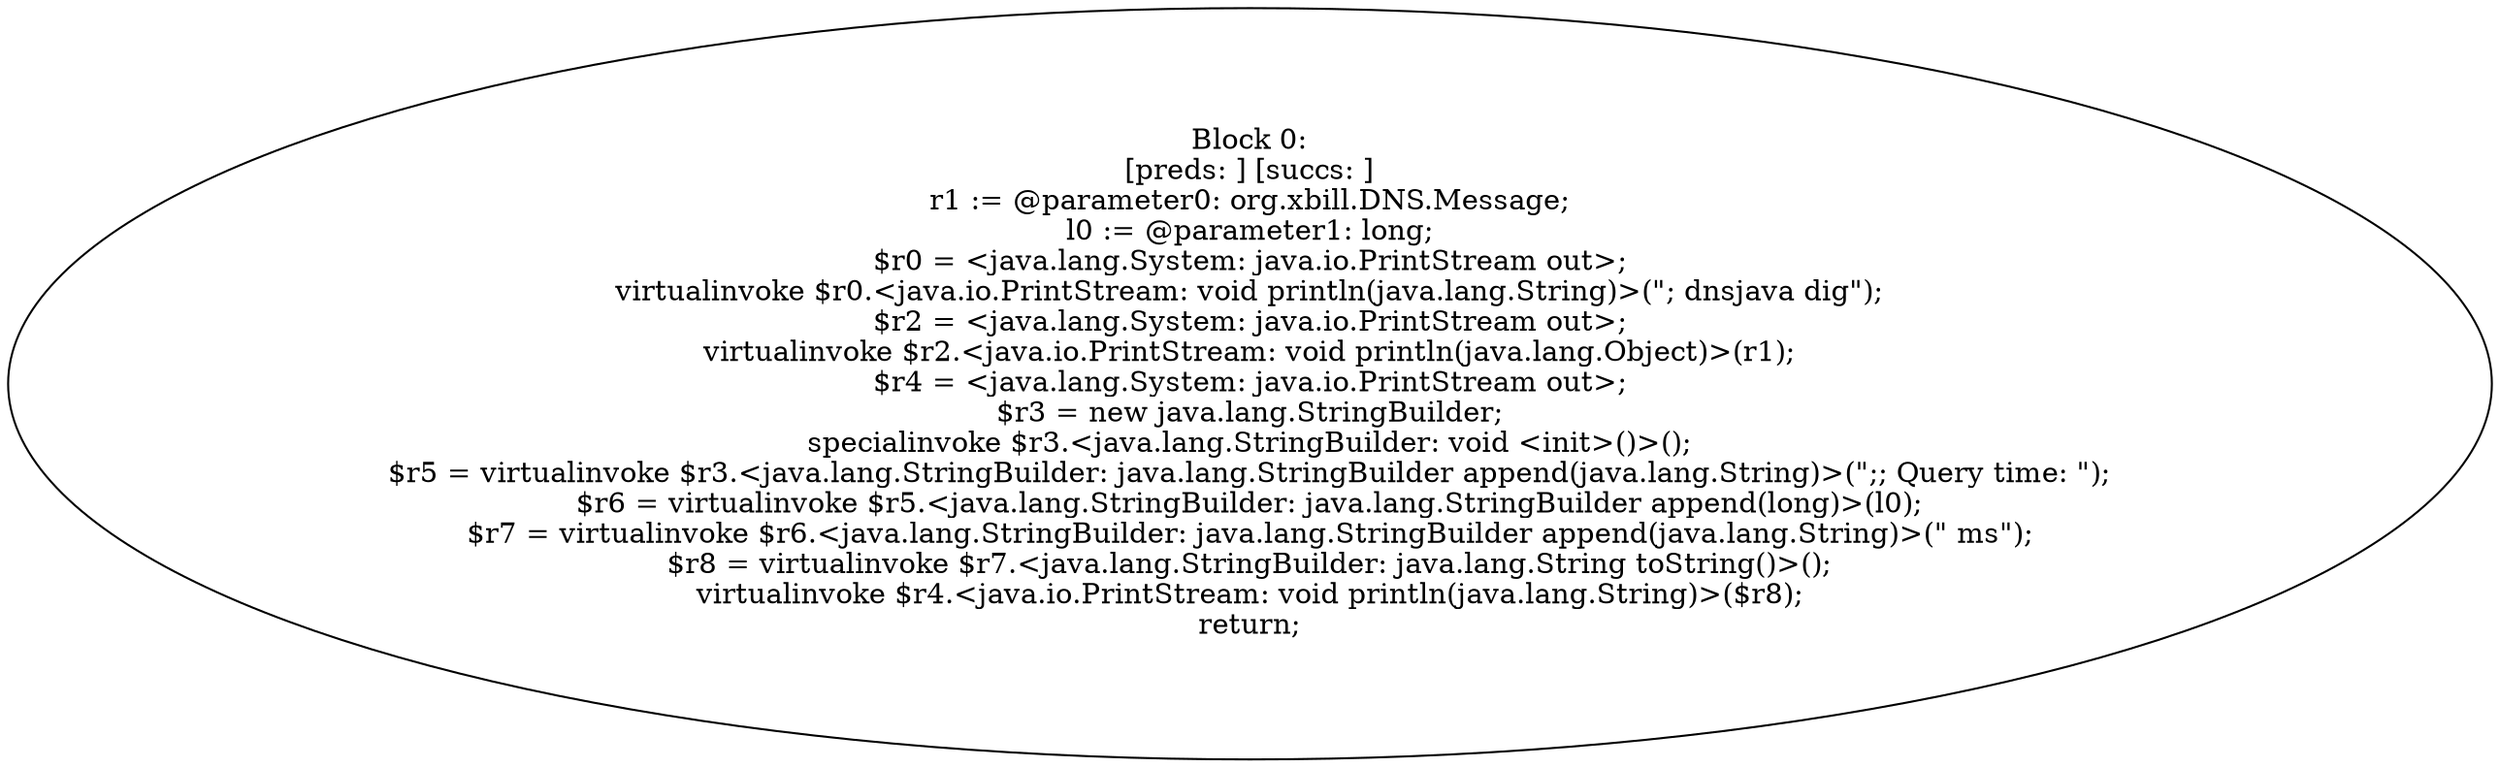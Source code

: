 digraph "unitGraph" {
    "Block 0:
[preds: ] [succs: ]
r1 := @parameter0: org.xbill.DNS.Message;
l0 := @parameter1: long;
$r0 = <java.lang.System: java.io.PrintStream out>;
virtualinvoke $r0.<java.io.PrintStream: void println(java.lang.String)>(\"; dnsjava dig\");
$r2 = <java.lang.System: java.io.PrintStream out>;
virtualinvoke $r2.<java.io.PrintStream: void println(java.lang.Object)>(r1);
$r4 = <java.lang.System: java.io.PrintStream out>;
$r3 = new java.lang.StringBuilder;
specialinvoke $r3.<java.lang.StringBuilder: void <init>()>();
$r5 = virtualinvoke $r3.<java.lang.StringBuilder: java.lang.StringBuilder append(java.lang.String)>(\";; Query time: \");
$r6 = virtualinvoke $r5.<java.lang.StringBuilder: java.lang.StringBuilder append(long)>(l0);
$r7 = virtualinvoke $r6.<java.lang.StringBuilder: java.lang.StringBuilder append(java.lang.String)>(\" ms\");
$r8 = virtualinvoke $r7.<java.lang.StringBuilder: java.lang.String toString()>();
virtualinvoke $r4.<java.io.PrintStream: void println(java.lang.String)>($r8);
return;
"
}
